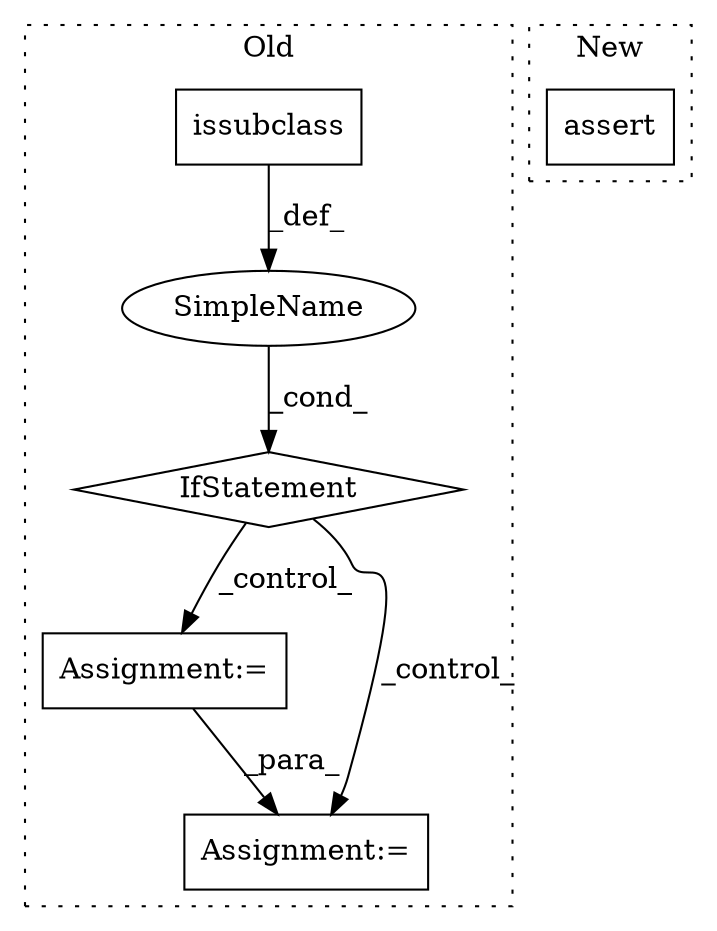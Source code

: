 digraph G {
subgraph cluster0 {
1 [label="issubclass" a="32" s="11388,11436" l="11,1" shape="box"];
3 [label="IfStatement" a="25" s="11384,11437" l="4,2" shape="diamond"];
4 [label="SimpleName" a="42" s="" l="" shape="ellipse"];
5 [label="Assignment:=" a="7" s="11452" l="1" shape="box"];
6 [label="Assignment:=" a="7" s="11540" l="1" shape="box"];
label = "Old";
style="dotted";
}
subgraph cluster1 {
2 [label="assert" a="6" s="11644" l="7" shape="box"];
label = "New";
style="dotted";
}
1 -> 4 [label="_def_"];
3 -> 6 [label="_control_"];
3 -> 5 [label="_control_"];
4 -> 3 [label="_cond_"];
5 -> 6 [label="_para_"];
}